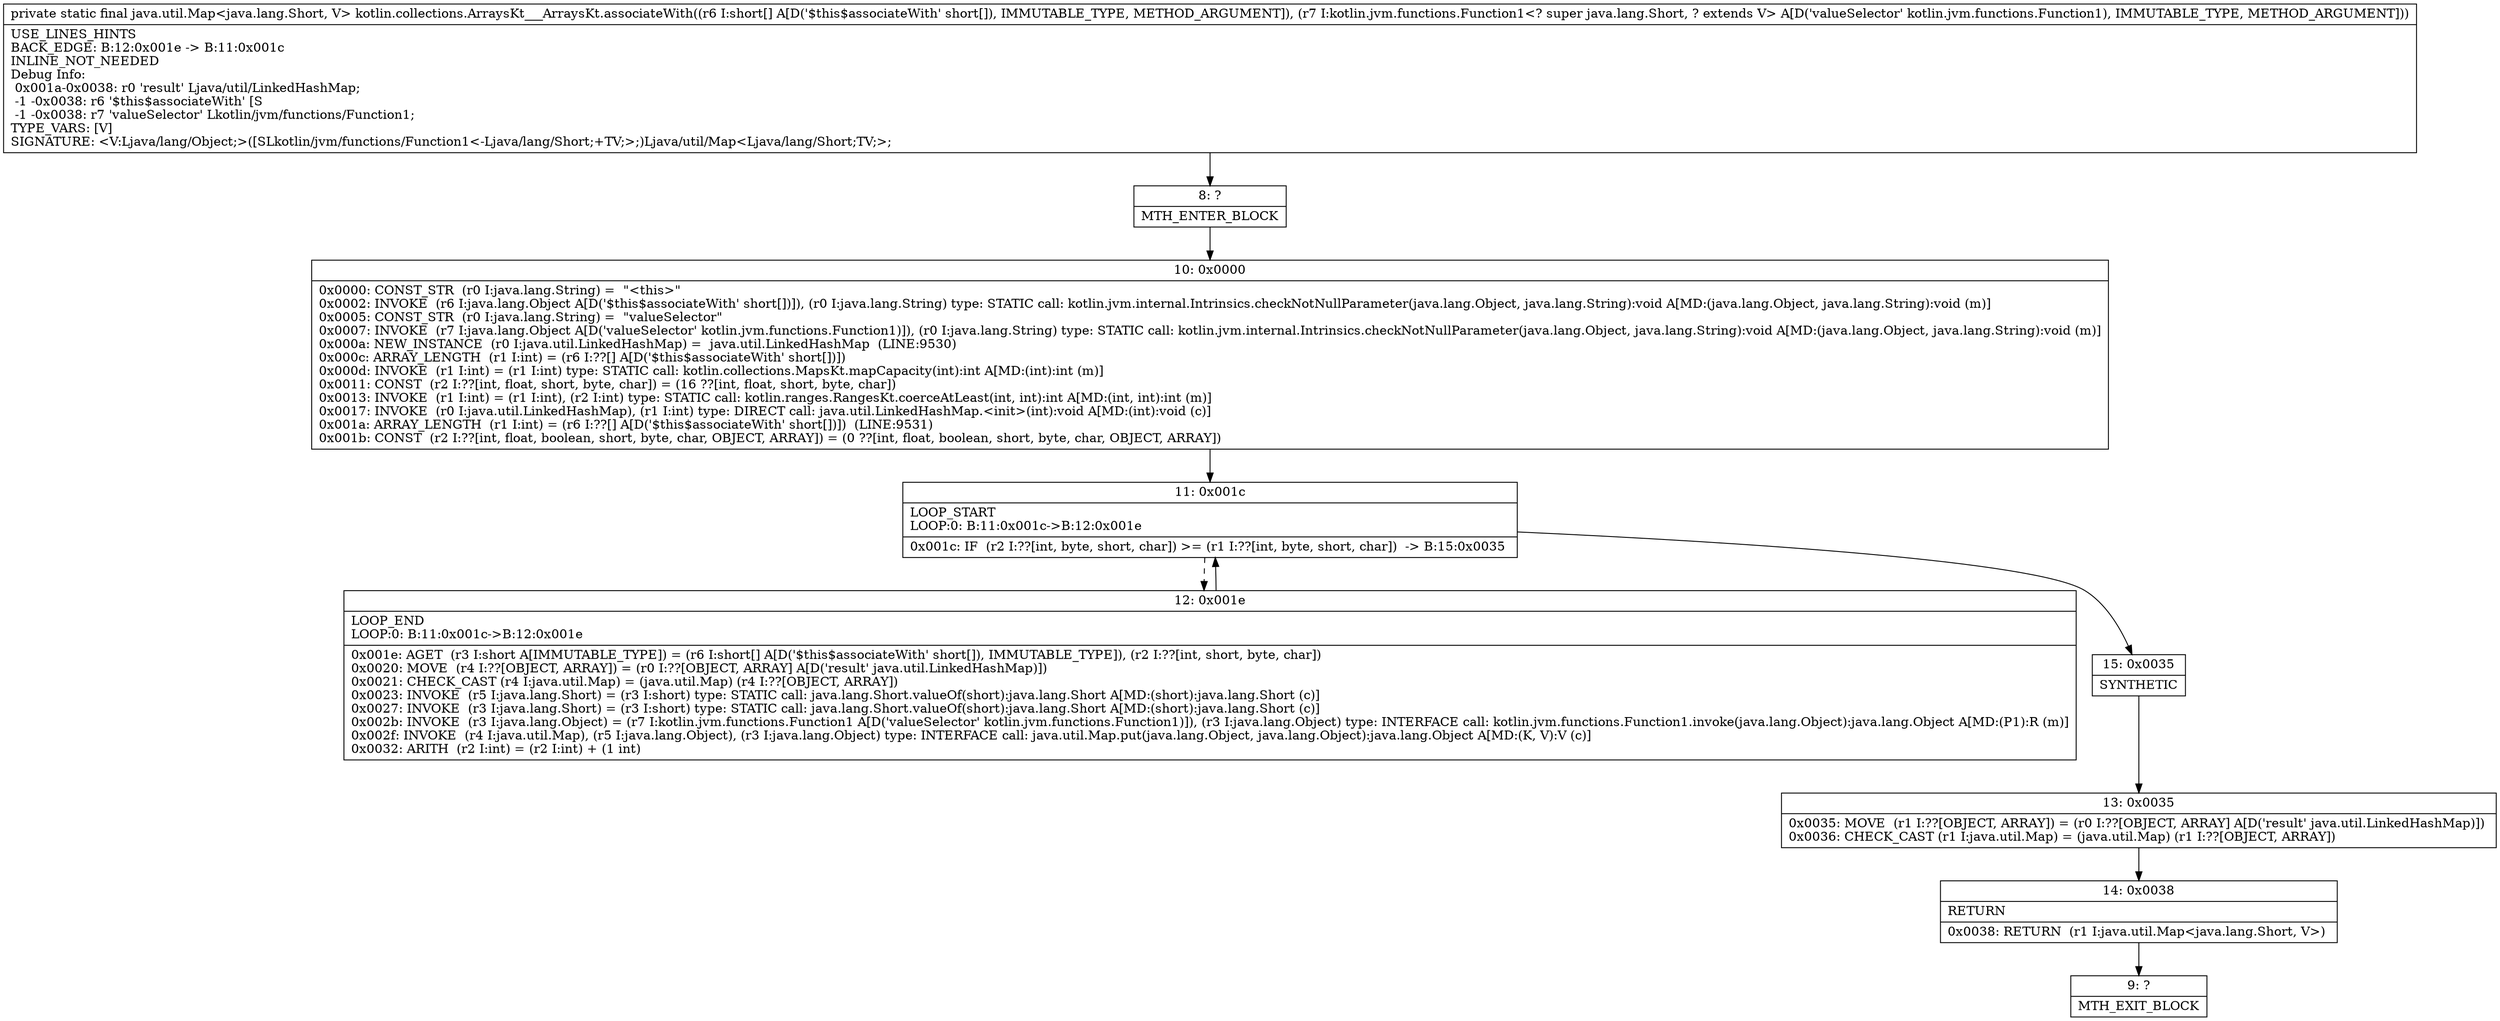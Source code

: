 digraph "CFG forkotlin.collections.ArraysKt___ArraysKt.associateWith([SLkotlin\/jvm\/functions\/Function1;)Ljava\/util\/Map;" {
Node_8 [shape=record,label="{8\:\ ?|MTH_ENTER_BLOCK\l}"];
Node_10 [shape=record,label="{10\:\ 0x0000|0x0000: CONST_STR  (r0 I:java.lang.String) =  \"\<this\>\" \l0x0002: INVOKE  (r6 I:java.lang.Object A[D('$this$associateWith' short[])]), (r0 I:java.lang.String) type: STATIC call: kotlin.jvm.internal.Intrinsics.checkNotNullParameter(java.lang.Object, java.lang.String):void A[MD:(java.lang.Object, java.lang.String):void (m)]\l0x0005: CONST_STR  (r0 I:java.lang.String) =  \"valueSelector\" \l0x0007: INVOKE  (r7 I:java.lang.Object A[D('valueSelector' kotlin.jvm.functions.Function1)]), (r0 I:java.lang.String) type: STATIC call: kotlin.jvm.internal.Intrinsics.checkNotNullParameter(java.lang.Object, java.lang.String):void A[MD:(java.lang.Object, java.lang.String):void (m)]\l0x000a: NEW_INSTANCE  (r0 I:java.util.LinkedHashMap) =  java.util.LinkedHashMap  (LINE:9530)\l0x000c: ARRAY_LENGTH  (r1 I:int) = (r6 I:??[] A[D('$this$associateWith' short[])]) \l0x000d: INVOKE  (r1 I:int) = (r1 I:int) type: STATIC call: kotlin.collections.MapsKt.mapCapacity(int):int A[MD:(int):int (m)]\l0x0011: CONST  (r2 I:??[int, float, short, byte, char]) = (16 ??[int, float, short, byte, char]) \l0x0013: INVOKE  (r1 I:int) = (r1 I:int), (r2 I:int) type: STATIC call: kotlin.ranges.RangesKt.coerceAtLeast(int, int):int A[MD:(int, int):int (m)]\l0x0017: INVOKE  (r0 I:java.util.LinkedHashMap), (r1 I:int) type: DIRECT call: java.util.LinkedHashMap.\<init\>(int):void A[MD:(int):void (c)]\l0x001a: ARRAY_LENGTH  (r1 I:int) = (r6 I:??[] A[D('$this$associateWith' short[])])  (LINE:9531)\l0x001b: CONST  (r2 I:??[int, float, boolean, short, byte, char, OBJECT, ARRAY]) = (0 ??[int, float, boolean, short, byte, char, OBJECT, ARRAY]) \l}"];
Node_11 [shape=record,label="{11\:\ 0x001c|LOOP_START\lLOOP:0: B:11:0x001c\-\>B:12:0x001e\l|0x001c: IF  (r2 I:??[int, byte, short, char]) \>= (r1 I:??[int, byte, short, char])  \-\> B:15:0x0035 \l}"];
Node_12 [shape=record,label="{12\:\ 0x001e|LOOP_END\lLOOP:0: B:11:0x001c\-\>B:12:0x001e\l|0x001e: AGET  (r3 I:short A[IMMUTABLE_TYPE]) = (r6 I:short[] A[D('$this$associateWith' short[]), IMMUTABLE_TYPE]), (r2 I:??[int, short, byte, char]) \l0x0020: MOVE  (r4 I:??[OBJECT, ARRAY]) = (r0 I:??[OBJECT, ARRAY] A[D('result' java.util.LinkedHashMap)]) \l0x0021: CHECK_CAST (r4 I:java.util.Map) = (java.util.Map) (r4 I:??[OBJECT, ARRAY]) \l0x0023: INVOKE  (r5 I:java.lang.Short) = (r3 I:short) type: STATIC call: java.lang.Short.valueOf(short):java.lang.Short A[MD:(short):java.lang.Short (c)]\l0x0027: INVOKE  (r3 I:java.lang.Short) = (r3 I:short) type: STATIC call: java.lang.Short.valueOf(short):java.lang.Short A[MD:(short):java.lang.Short (c)]\l0x002b: INVOKE  (r3 I:java.lang.Object) = (r7 I:kotlin.jvm.functions.Function1 A[D('valueSelector' kotlin.jvm.functions.Function1)]), (r3 I:java.lang.Object) type: INTERFACE call: kotlin.jvm.functions.Function1.invoke(java.lang.Object):java.lang.Object A[MD:(P1):R (m)]\l0x002f: INVOKE  (r4 I:java.util.Map), (r5 I:java.lang.Object), (r3 I:java.lang.Object) type: INTERFACE call: java.util.Map.put(java.lang.Object, java.lang.Object):java.lang.Object A[MD:(K, V):V (c)]\l0x0032: ARITH  (r2 I:int) = (r2 I:int) + (1 int) \l}"];
Node_15 [shape=record,label="{15\:\ 0x0035|SYNTHETIC\l}"];
Node_13 [shape=record,label="{13\:\ 0x0035|0x0035: MOVE  (r1 I:??[OBJECT, ARRAY]) = (r0 I:??[OBJECT, ARRAY] A[D('result' java.util.LinkedHashMap)]) \l0x0036: CHECK_CAST (r1 I:java.util.Map) = (java.util.Map) (r1 I:??[OBJECT, ARRAY]) \l}"];
Node_14 [shape=record,label="{14\:\ 0x0038|RETURN\l|0x0038: RETURN  (r1 I:java.util.Map\<java.lang.Short, V\>) \l}"];
Node_9 [shape=record,label="{9\:\ ?|MTH_EXIT_BLOCK\l}"];
MethodNode[shape=record,label="{private static final java.util.Map\<java.lang.Short, V\> kotlin.collections.ArraysKt___ArraysKt.associateWith((r6 I:short[] A[D('$this$associateWith' short[]), IMMUTABLE_TYPE, METHOD_ARGUMENT]), (r7 I:kotlin.jvm.functions.Function1\<? super java.lang.Short, ? extends V\> A[D('valueSelector' kotlin.jvm.functions.Function1), IMMUTABLE_TYPE, METHOD_ARGUMENT]))  | USE_LINES_HINTS\lBACK_EDGE: B:12:0x001e \-\> B:11:0x001c\lINLINE_NOT_NEEDED\lDebug Info:\l  0x001a\-0x0038: r0 'result' Ljava\/util\/LinkedHashMap;\l  \-1 \-0x0038: r6 '$this$associateWith' [S\l  \-1 \-0x0038: r7 'valueSelector' Lkotlin\/jvm\/functions\/Function1;\lTYPE_VARS: [V]\lSIGNATURE: \<V:Ljava\/lang\/Object;\>([SLkotlin\/jvm\/functions\/Function1\<\-Ljava\/lang\/Short;+TV;\>;)Ljava\/util\/Map\<Ljava\/lang\/Short;TV;\>;\l}"];
MethodNode -> Node_8;Node_8 -> Node_10;
Node_10 -> Node_11;
Node_11 -> Node_12[style=dashed];
Node_11 -> Node_15;
Node_12 -> Node_11;
Node_15 -> Node_13;
Node_13 -> Node_14;
Node_14 -> Node_9;
}

